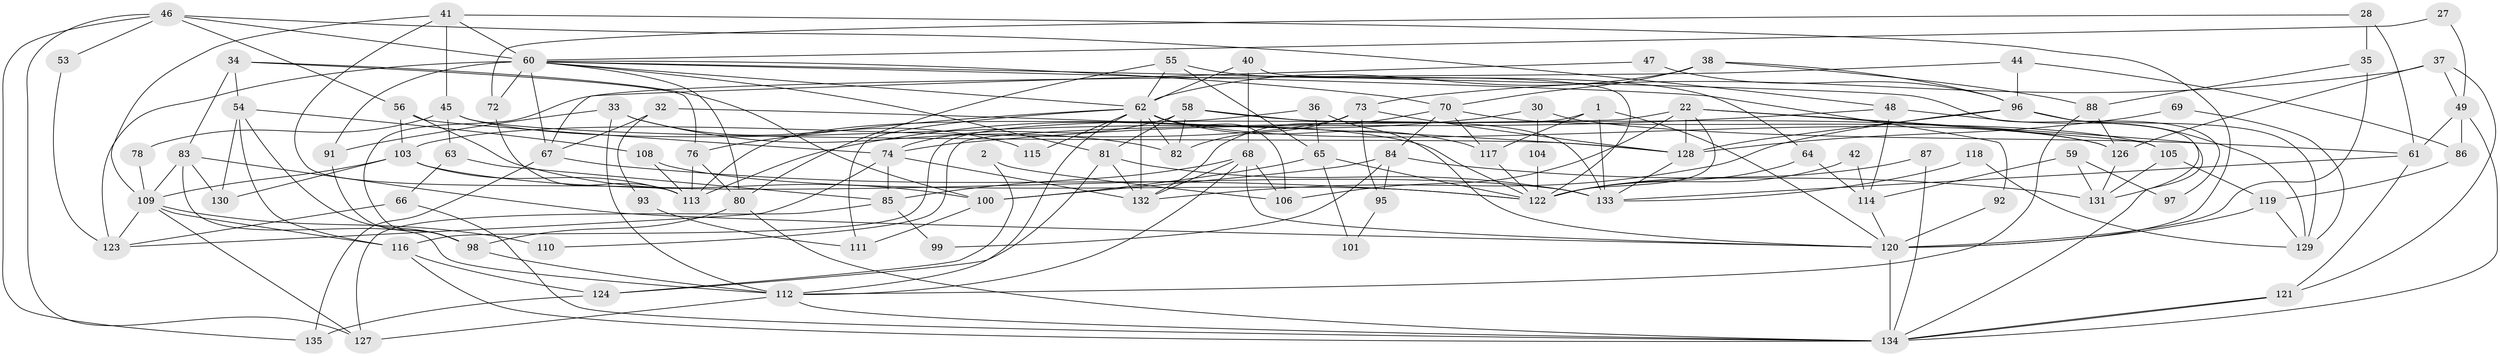 // original degree distribution, {4: 0.2518518518518518, 2: 0.15555555555555556, 5: 0.22962962962962963, 6: 0.1037037037037037, 3: 0.22962962962962963, 7: 0.022222222222222223, 9: 0.007407407407407408}
// Generated by graph-tools (version 1.1) at 2025/53/03/04/25 21:53:11]
// undirected, 94 vertices, 208 edges
graph export_dot {
graph [start="1"]
  node [color=gray90,style=filled];
  1;
  2;
  22;
  27;
  28;
  30;
  32;
  33;
  34;
  35;
  36;
  37;
  38;
  40;
  41;
  42;
  44;
  45;
  46;
  47;
  48 [super="+7"];
  49;
  53;
  54;
  55;
  56;
  58;
  59;
  60 [super="+8+57+14"];
  61;
  62 [super="+39+52"];
  63 [super="+25"];
  64;
  65;
  66;
  67;
  68 [super="+43"];
  69;
  70 [super="+4"];
  72;
  73;
  74 [super="+13"];
  76;
  78;
  80;
  81 [super="+5"];
  82;
  83;
  84;
  85;
  86;
  87;
  88;
  91;
  92;
  93;
  95;
  96 [super="+24+94"];
  97;
  98;
  99;
  100;
  101;
  103 [super="+12+77"];
  104;
  105;
  106;
  108;
  109 [super="+11"];
  110;
  111;
  112 [super="+6+16"];
  113 [super="+90"];
  114 [super="+15"];
  115;
  116 [super="+9"];
  117;
  118;
  119;
  120 [super="+50+107"];
  121;
  122 [super="+20+26"];
  123 [super="+17+75"];
  124;
  126;
  127;
  128 [super="+102"];
  129;
  130 [super="+71"];
  131 [super="+18"];
  132 [super="+89"];
  133 [super="+79+31+125"];
  134 [super="+51"];
  135;
  1 -- 116;
  1 -- 117;
  1 -- 133;
  1 -- 120;
  2 -- 124;
  2 -- 106;
  22 -- 105;
  22 -- 106;
  22 -- 110;
  22 -- 122;
  22 -- 128 [weight=2];
  22 -- 134;
  27 -- 49;
  27 -- 60;
  28 -- 72;
  28 -- 61;
  28 -- 35;
  30 -- 61;
  30 -- 113;
  30 -- 104;
  32 -- 67;
  32 -- 128;
  32 -- 93;
  33 -- 82;
  33 -- 112;
  33 -- 91;
  33 -- 115;
  34 -- 54;
  34 -- 83;
  34 -- 76;
  34 -- 100;
  35 -- 88;
  35 -- 120;
  36 -- 65;
  36 -- 113;
  36 -- 120;
  37 -- 49;
  37 -- 73;
  37 -- 121;
  37 -- 126;
  38 -- 88;
  38 -- 70;
  38 -- 62;
  38 -- 96;
  40 -- 62;
  40 -- 68;
  40 -- 122;
  41 -- 45;
  41 -- 60 [weight=2];
  41 -- 113 [weight=2];
  41 -- 109;
  41 -- 120;
  42 -- 114;
  42 -- 122;
  44 -- 98;
  44 -- 96;
  44 -- 86;
  45 -- 78;
  45 -- 128;
  45 -- 122;
  45 -- 63;
  46 -- 56;
  46 -- 60;
  46 -- 48;
  46 -- 53;
  46 -- 127;
  46 -- 135;
  47 -- 67;
  47 -- 96;
  48 -- 114;
  48 -- 129;
  48 -- 74;
  49 -- 86;
  49 -- 134;
  49 -- 61;
  53 -- 123;
  54 -- 98;
  54 -- 108;
  54 -- 130 [weight=2];
  54 -- 116;
  55 -- 64;
  55 -- 62;
  55 -- 65;
  55 -- 80;
  56 -- 100;
  56 -- 74;
  56 -- 103;
  58 -- 82;
  58 -- 126;
  58 -- 74;
  58 -- 81;
  58 -- 133;
  59 -- 131;
  59 -- 97;
  59 -- 114;
  60 -- 81 [weight=2];
  60 -- 80;
  60 -- 123 [weight=3];
  60 -- 67;
  60 -- 72;
  60 -- 92;
  60 -- 62;
  60 -- 97;
  60 -- 91;
  60 -- 70;
  61 -- 121;
  61 -- 133;
  62 -- 76;
  62 -- 82;
  62 -- 111;
  62 -- 115;
  62 -- 132 [weight=2];
  62 -- 117;
  62 -- 106;
  62 -- 126;
  62 -- 112;
  63 -- 85;
  63 -- 66;
  64 -- 114 [weight=2];
  64 -- 122;
  65 -- 100;
  65 -- 101;
  65 -- 122;
  66 -- 134;
  66 -- 123;
  67 -- 122;
  67 -- 135;
  68 -- 112 [weight=2];
  68 -- 106;
  68 -- 132;
  68 -- 85;
  68 -- 120;
  69 -- 129;
  69 -- 128;
  70 -- 117;
  70 -- 132;
  70 -- 84;
  70 -- 105;
  72 -- 113;
  73 -- 82;
  73 -- 95;
  73 -- 103;
  73 -- 128;
  74 -- 132;
  74 -- 85 [weight=2];
  74 -- 123 [weight=2];
  76 -- 80;
  76 -- 113;
  78 -- 109;
  80 -- 98;
  80 -- 134;
  81 -- 124;
  81 -- 132 [weight=2];
  81 -- 133 [weight=2];
  83 -- 130;
  83 -- 109;
  83 -- 112;
  83 -- 120;
  84 -- 100;
  84 -- 95;
  84 -- 99;
  84 -- 131;
  85 -- 99;
  85 -- 127;
  86 -- 119;
  87 -- 134;
  87 -- 122;
  88 -- 126;
  88 -- 112;
  91 -- 98;
  92 -- 120;
  93 -- 111;
  95 -- 101;
  96 -- 132 [weight=2];
  96 -- 128;
  96 -- 129;
  96 -- 131;
  98 -- 112;
  100 -- 111;
  103 -- 109;
  103 -- 113;
  103 -- 133 [weight=3];
  103 -- 130;
  104 -- 122;
  105 -- 131;
  105 -- 119;
  108 -- 113;
  108 -- 122;
  109 -- 110;
  109 -- 127;
  109 -- 123;
  109 -- 116;
  112 -- 127;
  112 -- 134;
  114 -- 120;
  116 -- 124;
  116 -- 134;
  117 -- 122;
  118 -- 133;
  118 -- 129;
  119 -- 120;
  119 -- 129;
  120 -- 134 [weight=3];
  121 -- 134;
  121 -- 134;
  124 -- 135;
  126 -- 131;
  128 -- 133 [weight=3];
}
